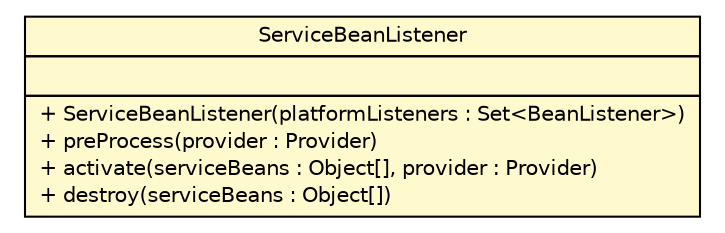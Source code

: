 #!/usr/local/bin/dot
#
# Class diagram 
# Generated by UMLGraph version R5_6 (http://www.umlgraph.org/)
#

digraph G {
	edge [fontname="Helvetica",fontsize=10,labelfontname="Helvetica",labelfontsize=10];
	node [fontname="Helvetica",fontsize=10,shape=plaintext];
	nodesep=0.25;
	ranksep=0.5;
	// sorcer.config.ServiceBeanListener
	c404196 [label=<<table title="sorcer.config.ServiceBeanListener" border="0" cellborder="1" cellspacing="0" cellpadding="2" port="p" bgcolor="lemonChiffon" href="./ServiceBeanListener.html">
		<tr><td><table border="0" cellspacing="0" cellpadding="1">
<tr><td align="center" balign="center"> ServiceBeanListener </td></tr>
		</table></td></tr>
		<tr><td><table border="0" cellspacing="0" cellpadding="1">
<tr><td align="left" balign="left">  </td></tr>
		</table></td></tr>
		<tr><td><table border="0" cellspacing="0" cellpadding="1">
<tr><td align="left" balign="left"> + ServiceBeanListener(platformListeners : Set&lt;BeanListener&gt;) </td></tr>
<tr><td align="left" balign="left"> + preProcess(provider : Provider) </td></tr>
<tr><td align="left" balign="left"> + activate(serviceBeans : Object[], provider : Provider) </td></tr>
<tr><td align="left" balign="left"> + destroy(serviceBeans : Object[]) </td></tr>
		</table></td></tr>
		</table>>, URL="./ServiceBeanListener.html", fontname="Helvetica", fontcolor="black", fontsize=10.0];
}

